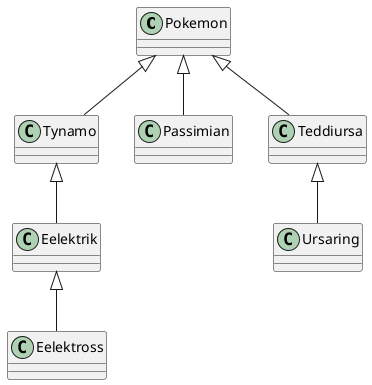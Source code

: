@startuml Pokemons
Pokemon <|-- Tynamo
Pokemon <|-- Passimian
Pokemon <|-- Teddiursa
Teddiursa <|-- Ursaring
Tynamo <|-- Eelektrik
Eelektrik <|-- Eelektross
@enduml